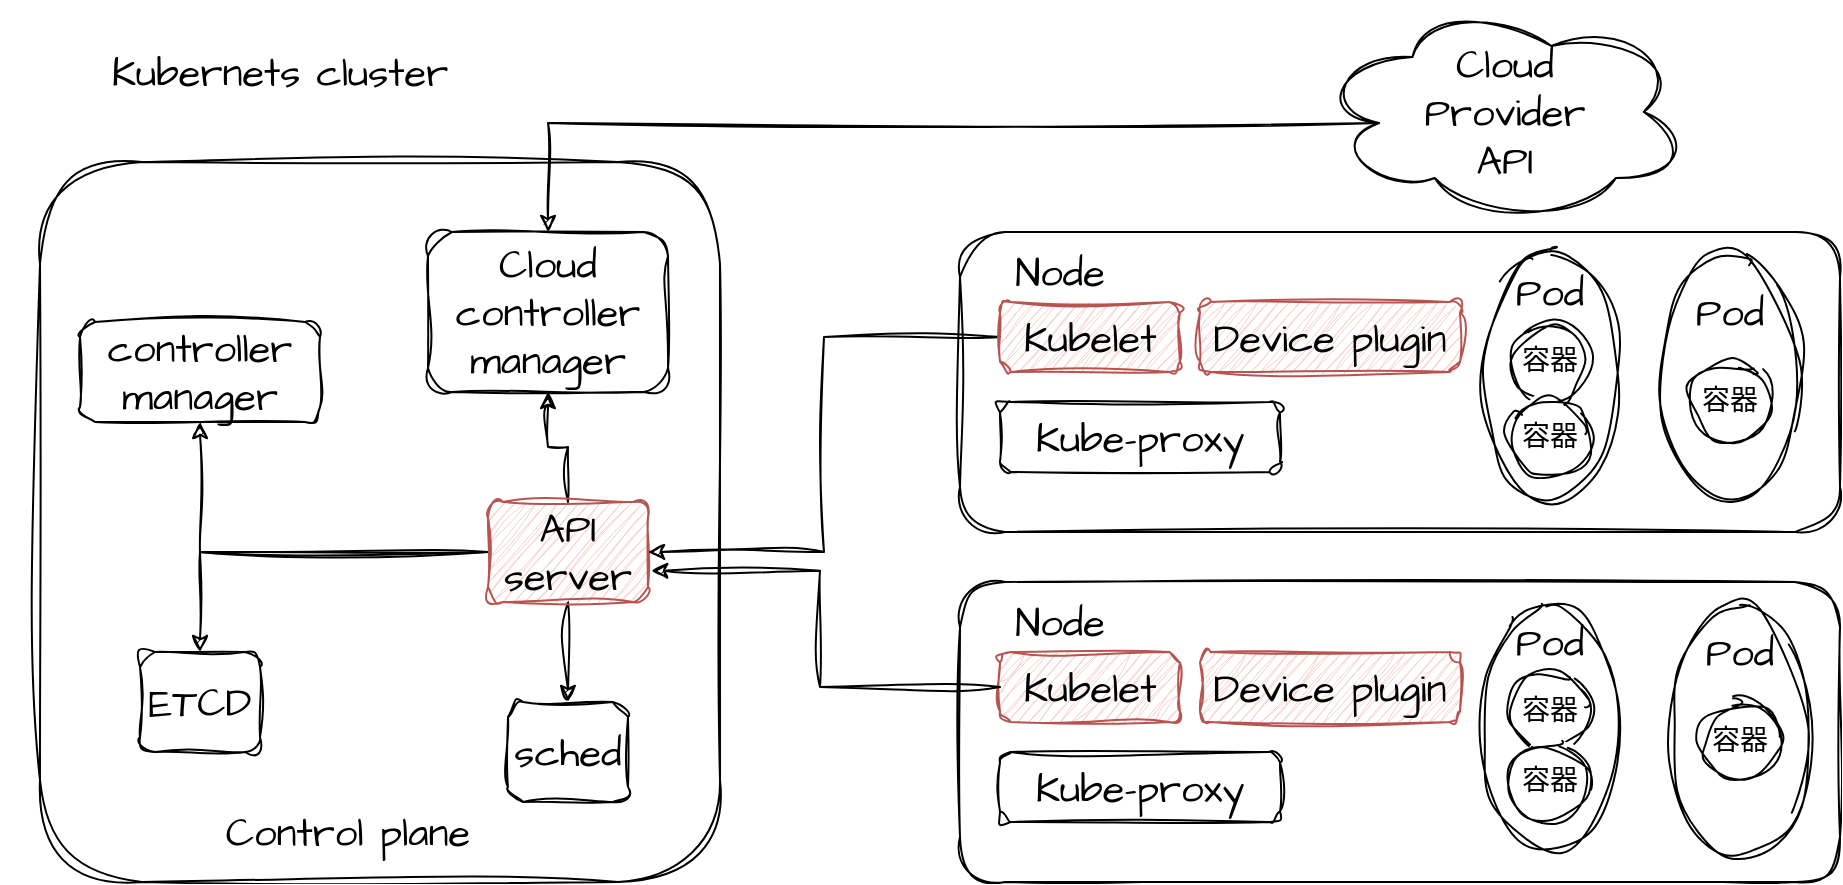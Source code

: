 <mxfile version="22.0.5" type="github">
  <diagram name="第 1 页" id="em3QYvc0h61_NDB3ej9P">
    <mxGraphModel dx="1686" dy="962" grid="1" gridSize="10" guides="1" tooltips="1" connect="1" arrows="1" fold="1" page="1" pageScale="1" pageWidth="827" pageHeight="1169" math="0" shadow="0">
      <root>
        <mxCell id="0" />
        <mxCell id="1" parent="0" />
        <mxCell id="f0C1hi5XlXhaXoIAIB5I-1" value="" style="rounded=1;whiteSpace=wrap;html=1;sketch=1;hachureGap=4;jiggle=2;curveFitting=1;fontFamily=Architects Daughter;fontSource=https%3A%2F%2Ffonts.googleapis.com%2Fcss%3Ffamily%3DArchitects%2BDaughter;fontSize=20;strokeColor=default;" vertex="1" parent="1">
          <mxGeometry x="100" y="340" width="340" height="360" as="geometry" />
        </mxCell>
        <mxCell id="f0C1hi5XlXhaXoIAIB5I-2" value="ETCD" style="rounded=1;whiteSpace=wrap;html=1;sketch=1;hachureGap=4;jiggle=2;curveFitting=1;fontFamily=Architects Daughter;fontSource=https%3A%2F%2Ffonts.googleapis.com%2Fcss%3Ffamily%3DArchitects%2BDaughter;fontSize=20;" vertex="1" parent="1">
          <mxGeometry x="150" y="585" width="60" height="50" as="geometry" />
        </mxCell>
        <mxCell id="f0C1hi5XlXhaXoIAIB5I-8" style="edgeStyle=orthogonalEdgeStyle;rounded=0;sketch=1;hachureGap=4;jiggle=2;curveFitting=1;orthogonalLoop=1;jettySize=auto;html=1;entryX=0.5;entryY=1;entryDx=0;entryDy=0;fontFamily=Architects Daughter;fontSource=https%3A%2F%2Ffonts.googleapis.com%2Fcss%3Ffamily%3DArchitects%2BDaughter;fontSize=16;strokeColor=default;" edge="1" parent="1" source="f0C1hi5XlXhaXoIAIB5I-3" target="f0C1hi5XlXhaXoIAIB5I-7">
          <mxGeometry relative="1" as="geometry" />
        </mxCell>
        <mxCell id="f0C1hi5XlXhaXoIAIB5I-9" style="edgeStyle=orthogonalEdgeStyle;rounded=0;sketch=1;hachureGap=4;jiggle=2;curveFitting=1;orthogonalLoop=1;jettySize=auto;html=1;exitX=0;exitY=0.5;exitDx=0;exitDy=0;entryX=0.5;entryY=1;entryDx=0;entryDy=0;fontFamily=Architects Daughter;fontSource=https%3A%2F%2Ffonts.googleapis.com%2Fcss%3Ffamily%3DArchitects%2BDaughter;fontSize=16;strokeColor=default;" edge="1" parent="1" source="f0C1hi5XlXhaXoIAIB5I-3" target="f0C1hi5XlXhaXoIAIB5I-6">
          <mxGeometry relative="1" as="geometry" />
        </mxCell>
        <mxCell id="f0C1hi5XlXhaXoIAIB5I-10" style="edgeStyle=orthogonalEdgeStyle;rounded=0;sketch=1;hachureGap=4;jiggle=2;curveFitting=1;orthogonalLoop=1;jettySize=auto;html=1;exitX=0;exitY=0.5;exitDx=0;exitDy=0;entryX=0.5;entryY=0;entryDx=0;entryDy=0;fontFamily=Architects Daughter;fontSource=https%3A%2F%2Ffonts.googleapis.com%2Fcss%3Ffamily%3DArchitects%2BDaughter;fontSize=16;strokeColor=default;" edge="1" parent="1" source="f0C1hi5XlXhaXoIAIB5I-3" target="f0C1hi5XlXhaXoIAIB5I-2">
          <mxGeometry relative="1" as="geometry" />
        </mxCell>
        <mxCell id="f0C1hi5XlXhaXoIAIB5I-11" style="edgeStyle=orthogonalEdgeStyle;rounded=0;sketch=1;hachureGap=4;jiggle=2;curveFitting=1;orthogonalLoop=1;jettySize=auto;html=1;exitX=0.5;exitY=1;exitDx=0;exitDy=0;entryX=0.5;entryY=0;entryDx=0;entryDy=0;fontFamily=Architects Daughter;fontSource=https%3A%2F%2Ffonts.googleapis.com%2Fcss%3Ffamily%3DArchitects%2BDaughter;fontSize=16;strokeColor=default;" edge="1" parent="1" source="f0C1hi5XlXhaXoIAIB5I-3" target="f0C1hi5XlXhaXoIAIB5I-4">
          <mxGeometry relative="1" as="geometry" />
        </mxCell>
        <mxCell id="f0C1hi5XlXhaXoIAIB5I-3" value="API server" style="rounded=1;whiteSpace=wrap;html=1;sketch=1;hachureGap=4;jiggle=2;curveFitting=1;fontFamily=Architects Daughter;fontSource=https%3A%2F%2Ffonts.googleapis.com%2Fcss%3Ffamily%3DArchitects%2BDaughter;fontSize=20;fillColor=#f8cecc;strokeColor=#b85450;" vertex="1" parent="1">
          <mxGeometry x="324" y="510" width="80" height="50" as="geometry" />
        </mxCell>
        <mxCell id="f0C1hi5XlXhaXoIAIB5I-4" value="sched" style="rounded=1;whiteSpace=wrap;html=1;sketch=1;hachureGap=4;jiggle=2;curveFitting=1;fontFamily=Architects Daughter;fontSource=https%3A%2F%2Ffonts.googleapis.com%2Fcss%3Ffamily%3DArchitects%2BDaughter;fontSize=20;" vertex="1" parent="1">
          <mxGeometry x="334" y="610" width="60" height="50" as="geometry" />
        </mxCell>
        <mxCell id="f0C1hi5XlXhaXoIAIB5I-5" value="Control plane" style="text;html=1;strokeColor=none;fillColor=none;align=center;verticalAlign=middle;whiteSpace=wrap;rounded=0;fontSize=20;fontFamily=Architects Daughter;" vertex="1" parent="1">
          <mxGeometry x="174" y="660" width="160" height="30" as="geometry" />
        </mxCell>
        <mxCell id="f0C1hi5XlXhaXoIAIB5I-6" value="controller&lt;br&gt;manager" style="rounded=1;whiteSpace=wrap;html=1;sketch=1;hachureGap=4;jiggle=2;curveFitting=1;fontFamily=Architects Daughter;fontSource=https%3A%2F%2Ffonts.googleapis.com%2Fcss%3Ffamily%3DArchitects%2BDaughter;fontSize=20;" vertex="1" parent="1">
          <mxGeometry x="120" y="420" width="120" height="50" as="geometry" />
        </mxCell>
        <mxCell id="f0C1hi5XlXhaXoIAIB5I-7" value="Cloud controller&lt;br&gt;manager" style="rounded=1;whiteSpace=wrap;html=1;sketch=1;hachureGap=4;jiggle=2;curveFitting=1;fontFamily=Architects Daughter;fontSource=https%3A%2F%2Ffonts.googleapis.com%2Fcss%3Ffamily%3DArchitects%2BDaughter;fontSize=20;" vertex="1" parent="1">
          <mxGeometry x="294" y="375" width="120" height="80" as="geometry" />
        </mxCell>
        <mxCell id="f0C1hi5XlXhaXoIAIB5I-12" value="" style="rounded=1;whiteSpace=wrap;html=1;sketch=1;hachureGap=4;jiggle=2;curveFitting=1;fontFamily=Architects Daughter;fontSource=https%3A%2F%2Ffonts.googleapis.com%2Fcss%3Ffamily%3DArchitects%2BDaughter;fontSize=20;strokeColor=default;" vertex="1" parent="1">
          <mxGeometry x="560" y="550" width="440" height="150" as="geometry" />
        </mxCell>
        <mxCell id="f0C1hi5XlXhaXoIAIB5I-13" value="Node" style="text;html=1;strokeColor=none;fillColor=none;align=center;verticalAlign=middle;whiteSpace=wrap;rounded=0;fontSize=20;fontFamily=Architects Daughter;" vertex="1" parent="1">
          <mxGeometry x="530" y="555" width="160" height="30" as="geometry" />
        </mxCell>
        <mxCell id="f0C1hi5XlXhaXoIAIB5I-15" value="Kubelet" style="rounded=1;whiteSpace=wrap;html=1;sketch=1;hachureGap=4;jiggle=2;curveFitting=1;fontFamily=Architects Daughter;fontSource=https%3A%2F%2Ffonts.googleapis.com%2Fcss%3Ffamily%3DArchitects%2BDaughter;fontSize=20;fillColor=#f8cecc;strokeColor=#b85450;" vertex="1" parent="1">
          <mxGeometry x="580" y="585" width="90" height="35" as="geometry" />
        </mxCell>
        <mxCell id="f0C1hi5XlXhaXoIAIB5I-16" value="Kube-proxy" style="rounded=1;whiteSpace=wrap;html=1;sketch=1;hachureGap=4;jiggle=2;curveFitting=1;fontFamily=Architects Daughter;fontSource=https%3A%2F%2Ffonts.googleapis.com%2Fcss%3Ffamily%3DArchitects%2BDaughter;fontSize=20;" vertex="1" parent="1">
          <mxGeometry x="580" y="635" width="140" height="35" as="geometry" />
        </mxCell>
        <mxCell id="f0C1hi5XlXhaXoIAIB5I-18" value="" style="ellipse;whiteSpace=wrap;html=1;sketch=1;hachureGap=4;jiggle=2;curveFitting=1;fontFamily=Architects Daughter;fontSource=https%3A%2F%2Ffonts.googleapis.com%2Fcss%3Ffamily%3DArchitects%2BDaughter;fontSize=20;" vertex="1" parent="1">
          <mxGeometry x="820" y="560" width="70" height="125" as="geometry" />
        </mxCell>
        <mxCell id="f0C1hi5XlXhaXoIAIB5I-19" value="" style="ellipse;whiteSpace=wrap;html=1;sketch=1;hachureGap=4;jiggle=2;curveFitting=1;fontFamily=Architects Daughter;fontSource=https%3A%2F%2Ffonts.googleapis.com%2Fcss%3Ffamily%3DArchitects%2BDaughter;fontSize=20;" vertex="1" parent="1">
          <mxGeometry x="915" y="562.5" width="70" height="125" as="geometry" />
        </mxCell>
        <mxCell id="f0C1hi5XlXhaXoIAIB5I-21" value="容器" style="ellipse;whiteSpace=wrap;html=1;aspect=fixed;sketch=1;hachureGap=4;jiggle=2;curveFitting=1;fontFamily=Architects Daughter;fontSource=https%3A%2F%2Ffonts.googleapis.com%2Fcss%3Ffamily%3DArchitects%2BDaughter;fontSize=14;" vertex="1" parent="1">
          <mxGeometry x="835" y="595" width="40" height="40" as="geometry" />
        </mxCell>
        <mxCell id="f0C1hi5XlXhaXoIAIB5I-22" value="容器" style="ellipse;whiteSpace=wrap;html=1;aspect=fixed;sketch=1;hachureGap=4;jiggle=2;curveFitting=1;fontFamily=Architects Daughter;fontSource=https%3A%2F%2Ffonts.googleapis.com%2Fcss%3Ffamily%3DArchitects%2BDaughter;fontSize=14;" vertex="1" parent="1">
          <mxGeometry x="835" y="630" width="40" height="40" as="geometry" />
        </mxCell>
        <mxCell id="f0C1hi5XlXhaXoIAIB5I-23" value="容器" style="ellipse;whiteSpace=wrap;html=1;aspect=fixed;sketch=1;hachureGap=4;jiggle=2;curveFitting=1;fontFamily=Architects Daughter;fontSource=https%3A%2F%2Ffonts.googleapis.com%2Fcss%3Ffamily%3DArchitects%2BDaughter;fontSize=14;" vertex="1" parent="1">
          <mxGeometry x="930" y="610" width="40" height="40" as="geometry" />
        </mxCell>
        <mxCell id="f0C1hi5XlXhaXoIAIB5I-24" value="" style="rounded=1;whiteSpace=wrap;html=1;sketch=1;hachureGap=4;jiggle=2;curveFitting=1;fontFamily=Architects Daughter;fontSource=https%3A%2F%2Ffonts.googleapis.com%2Fcss%3Ffamily%3DArchitects%2BDaughter;fontSize=20;strokeColor=default;" vertex="1" parent="1">
          <mxGeometry x="560" y="375" width="440" height="150" as="geometry" />
        </mxCell>
        <mxCell id="f0C1hi5XlXhaXoIAIB5I-25" value="Node" style="text;html=1;strokeColor=none;fillColor=none;align=center;verticalAlign=middle;whiteSpace=wrap;rounded=0;fontSize=20;fontFamily=Architects Daughter;" vertex="1" parent="1">
          <mxGeometry x="530" y="380" width="160" height="30" as="geometry" />
        </mxCell>
        <mxCell id="f0C1hi5XlXhaXoIAIB5I-33" style="edgeStyle=orthogonalEdgeStyle;rounded=0;sketch=1;hachureGap=4;jiggle=2;curveFitting=1;orthogonalLoop=1;jettySize=auto;html=1;exitX=0;exitY=0.5;exitDx=0;exitDy=0;entryX=1;entryY=0.5;entryDx=0;entryDy=0;fontFamily=Architects Daughter;fontSource=https%3A%2F%2Ffonts.googleapis.com%2Fcss%3Ffamily%3DArchitects%2BDaughter;fontSize=16;" edge="1" parent="1" source="f0C1hi5XlXhaXoIAIB5I-26" target="f0C1hi5XlXhaXoIAIB5I-3">
          <mxGeometry relative="1" as="geometry" />
        </mxCell>
        <mxCell id="f0C1hi5XlXhaXoIAIB5I-26" value="Kubelet" style="rounded=1;whiteSpace=wrap;html=1;sketch=1;hachureGap=4;jiggle=2;curveFitting=1;fontFamily=Architects Daughter;fontSource=https%3A%2F%2Ffonts.googleapis.com%2Fcss%3Ffamily%3DArchitects%2BDaughter;fontSize=20;fillColor=#f8cecc;strokeColor=#b85450;" vertex="1" parent="1">
          <mxGeometry x="580" y="410" width="90" height="35" as="geometry" />
        </mxCell>
        <mxCell id="f0C1hi5XlXhaXoIAIB5I-27" value="Kube-proxy" style="rounded=1;whiteSpace=wrap;html=1;sketch=1;hachureGap=4;jiggle=2;curveFitting=1;fontFamily=Architects Daughter;fontSource=https%3A%2F%2Ffonts.googleapis.com%2Fcss%3Ffamily%3DArchitects%2BDaughter;fontSize=20;" vertex="1" parent="1">
          <mxGeometry x="580" y="460" width="140" height="35" as="geometry" />
        </mxCell>
        <mxCell id="f0C1hi5XlXhaXoIAIB5I-28" value="" style="ellipse;whiteSpace=wrap;html=1;sketch=1;hachureGap=4;jiggle=2;curveFitting=1;fontFamily=Architects Daughter;fontSource=https%3A%2F%2Ffonts.googleapis.com%2Fcss%3Ffamily%3DArchitects%2BDaughter;fontSize=20;" vertex="1" parent="1">
          <mxGeometry x="820" y="385" width="70" height="125" as="geometry" />
        </mxCell>
        <mxCell id="f0C1hi5XlXhaXoIAIB5I-29" value="" style="ellipse;whiteSpace=wrap;html=1;sketch=1;hachureGap=4;jiggle=2;curveFitting=1;fontFamily=Architects Daughter;fontSource=https%3A%2F%2Ffonts.googleapis.com%2Fcss%3Ffamily%3DArchitects%2BDaughter;fontSize=20;" vertex="1" parent="1">
          <mxGeometry x="910" y="385" width="70" height="125" as="geometry" />
        </mxCell>
        <mxCell id="f0C1hi5XlXhaXoIAIB5I-30" value="容器" style="ellipse;whiteSpace=wrap;html=1;aspect=fixed;sketch=1;hachureGap=4;jiggle=2;curveFitting=1;fontFamily=Architects Daughter;fontSource=https%3A%2F%2Ffonts.googleapis.com%2Fcss%3Ffamily%3DArchitects%2BDaughter;fontSize=14;" vertex="1" parent="1">
          <mxGeometry x="835" y="420" width="40" height="40" as="geometry" />
        </mxCell>
        <mxCell id="f0C1hi5XlXhaXoIAIB5I-31" value="容器" style="ellipse;whiteSpace=wrap;html=1;aspect=fixed;sketch=1;hachureGap=4;jiggle=2;curveFitting=1;fontFamily=Architects Daughter;fontSource=https%3A%2F%2Ffonts.googleapis.com%2Fcss%3Ffamily%3DArchitects%2BDaughter;fontSize=14;" vertex="1" parent="1">
          <mxGeometry x="835" y="457.5" width="40" height="40" as="geometry" />
        </mxCell>
        <mxCell id="f0C1hi5XlXhaXoIAIB5I-32" value="容器" style="ellipse;whiteSpace=wrap;html=1;aspect=fixed;sketch=1;hachureGap=4;jiggle=2;curveFitting=1;fontFamily=Architects Daughter;fontSource=https%3A%2F%2Ffonts.googleapis.com%2Fcss%3Ffamily%3DArchitects%2BDaughter;fontSize=14;" vertex="1" parent="1">
          <mxGeometry x="925" y="440" width="40" height="40" as="geometry" />
        </mxCell>
        <mxCell id="f0C1hi5XlXhaXoIAIB5I-35" style="edgeStyle=orthogonalEdgeStyle;rounded=0;sketch=1;hachureGap=4;jiggle=2;curveFitting=1;orthogonalLoop=1;jettySize=auto;html=1;exitX=0;exitY=0.5;exitDx=0;exitDy=0;entryX=1.02;entryY=0.688;entryDx=0;entryDy=0;entryPerimeter=0;fontFamily=Architects Daughter;fontSource=https%3A%2F%2Ffonts.googleapis.com%2Fcss%3Ffamily%3DArchitects%2BDaughter;fontSize=16;" edge="1" parent="1" source="f0C1hi5XlXhaXoIAIB5I-15" target="f0C1hi5XlXhaXoIAIB5I-3">
          <mxGeometry relative="1" as="geometry">
            <Array as="points">
              <mxPoint x="490" y="603" />
              <mxPoint x="490" y="544" />
            </Array>
          </mxGeometry>
        </mxCell>
        <mxCell id="f0C1hi5XlXhaXoIAIB5I-37" style="edgeStyle=orthogonalEdgeStyle;rounded=0;sketch=1;hachureGap=4;jiggle=2;curveFitting=1;orthogonalLoop=1;jettySize=auto;html=1;exitX=0.16;exitY=0.55;exitDx=0;exitDy=0;exitPerimeter=0;entryX=0.5;entryY=0;entryDx=0;entryDy=0;fontFamily=Architects Daughter;fontSource=https%3A%2F%2Ffonts.googleapis.com%2Fcss%3Ffamily%3DArchitects%2BDaughter;fontSize=16;" edge="1" parent="1" source="f0C1hi5XlXhaXoIAIB5I-36" target="f0C1hi5XlXhaXoIAIB5I-7">
          <mxGeometry relative="1" as="geometry" />
        </mxCell>
        <mxCell id="f0C1hi5XlXhaXoIAIB5I-36" value="Cloud&lt;br&gt;Provider&lt;br&gt;API" style="ellipse;shape=cloud;whiteSpace=wrap;html=1;sketch=1;hachureGap=4;jiggle=2;curveFitting=1;fontFamily=Architects Daughter;fontSource=https%3A%2F%2Ffonts.googleapis.com%2Fcss%3Ffamily%3DArchitects%2BDaughter;fontSize=20;" vertex="1" parent="1">
          <mxGeometry x="740" y="260" width="185" height="110" as="geometry" />
        </mxCell>
        <mxCell id="f0C1hi5XlXhaXoIAIB5I-39" value="Kubernets cluster" style="text;html=1;strokeColor=none;fillColor=none;align=center;verticalAlign=middle;whiteSpace=wrap;rounded=0;fontSize=20;fontFamily=Architects Daughter;" vertex="1" parent="1">
          <mxGeometry x="80" y="280" width="280" height="30" as="geometry" />
        </mxCell>
        <mxCell id="f0C1hi5XlXhaXoIAIB5I-40" value="Pod" style="text;html=1;strokeColor=none;fillColor=none;align=center;verticalAlign=middle;whiteSpace=wrap;rounded=0;fontSize=20;fontFamily=Architects Daughter;" vertex="1" parent="1">
          <mxGeometry x="915" y="400" width="60" height="30" as="geometry" />
        </mxCell>
        <mxCell id="f0C1hi5XlXhaXoIAIB5I-41" value="Pod" style="text;html=1;strokeColor=none;fillColor=none;align=center;verticalAlign=middle;whiteSpace=wrap;rounded=0;fontSize=20;fontFamily=Architects Daughter;" vertex="1" parent="1">
          <mxGeometry x="920" y="570" width="60" height="30" as="geometry" />
        </mxCell>
        <mxCell id="f0C1hi5XlXhaXoIAIB5I-42" value="Pod" style="text;html=1;strokeColor=none;fillColor=none;align=center;verticalAlign=middle;whiteSpace=wrap;rounded=0;fontSize=20;fontFamily=Architects Daughter;" vertex="1" parent="1">
          <mxGeometry x="825" y="565" width="60" height="30" as="geometry" />
        </mxCell>
        <mxCell id="f0C1hi5XlXhaXoIAIB5I-44" value="Pod" style="text;html=1;strokeColor=none;fillColor=none;align=center;verticalAlign=middle;whiteSpace=wrap;rounded=0;fontSize=20;fontFamily=Architects Daughter;" vertex="1" parent="1">
          <mxGeometry x="825" y="390" width="60" height="30" as="geometry" />
        </mxCell>
        <mxCell id="f0C1hi5XlXhaXoIAIB5I-46" value="Device plugin" style="rounded=1;whiteSpace=wrap;html=1;sketch=1;hachureGap=4;jiggle=2;curveFitting=1;fontFamily=Architects Daughter;fontSource=https%3A%2F%2Ffonts.googleapis.com%2Fcss%3Ffamily%3DArchitects%2BDaughter;fontSize=20;fillColor=#f8cecc;strokeColor=#b85450;" vertex="1" parent="1">
          <mxGeometry x="680" y="410" width="130" height="35" as="geometry" />
        </mxCell>
        <mxCell id="f0C1hi5XlXhaXoIAIB5I-47" value="Device plugin" style="rounded=1;whiteSpace=wrap;html=1;sketch=1;hachureGap=4;jiggle=2;curveFitting=1;fontFamily=Architects Daughter;fontSource=https%3A%2F%2Ffonts.googleapis.com%2Fcss%3Ffamily%3DArchitects%2BDaughter;fontSize=20;fillColor=#f8cecc;strokeColor=#b85450;" vertex="1" parent="1">
          <mxGeometry x="680" y="585" width="130" height="35" as="geometry" />
        </mxCell>
      </root>
    </mxGraphModel>
  </diagram>
</mxfile>
